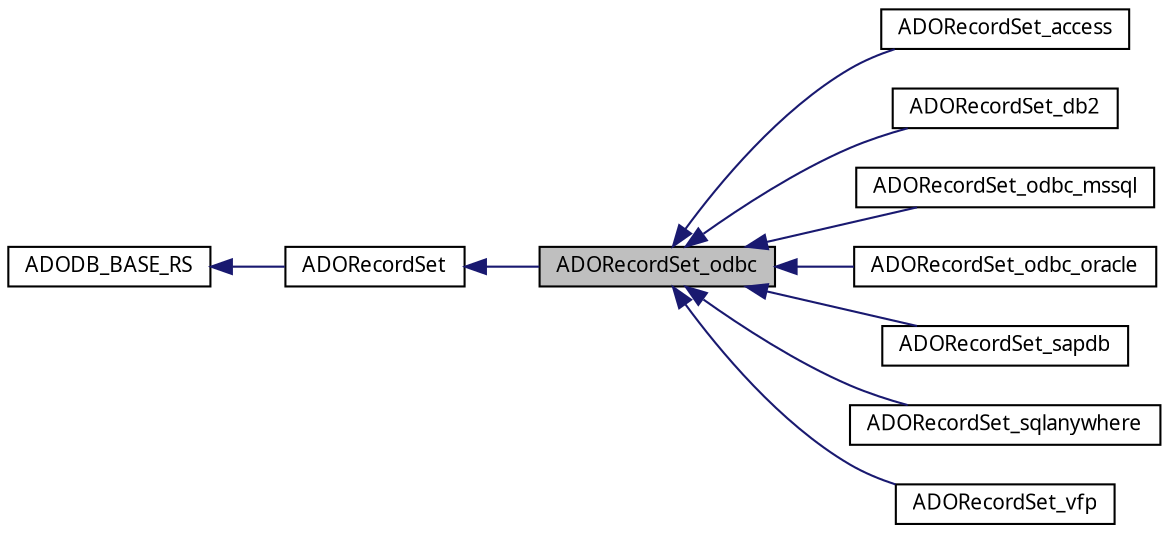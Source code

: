 digraph G
{
  bgcolor="transparent";
  edge [fontname="FreeSans.ttf",fontsize=10,labelfontname="FreeSans.ttf",labelfontsize=10];
  node [fontname="FreeSans.ttf",fontsize=10,shape=record];
  rankdir=LR;
  Node1 [label="ADORecordSet_odbc",height=0.2,width=0.4,color="black", fillcolor="grey75", style="filled" fontcolor="black"];
  Node2 -> Node1 [dir=back,color="midnightblue",fontsize=10,style="solid",fontname="FreeSans.ttf"];
  Node2 [label="ADORecordSet",height=0.2,width=0.4,color="black",URL="$class_a_d_o_record_set.html"];
  Node3 -> Node2 [dir=back,color="midnightblue",fontsize=10,style="solid",fontname="FreeSans.ttf"];
  Node3 [label="ADODB_BASE_RS",height=0.2,width=0.4,color="black",URL="$class_a_d_o_d_b___b_a_s_e___r_s.html"];
  Node1 -> Node4 [dir=back,color="midnightblue",fontsize=10,style="solid",fontname="FreeSans.ttf"];
  Node4 [label="ADORecordSet_access",height=0.2,width=0.4,color="black",URL="$class_a_d_o_record_set__access.html"];
  Node1 -> Node5 [dir=back,color="midnightblue",fontsize=10,style="solid",fontname="FreeSans.ttf"];
  Node5 [label="ADORecordSet_db2",height=0.2,width=0.4,color="black",URL="$class_a_d_o_record_set__db2.html"];
  Node1 -> Node6 [dir=back,color="midnightblue",fontsize=10,style="solid",fontname="FreeSans.ttf"];
  Node6 [label="ADORecordSet_odbc_mssql",height=0.2,width=0.4,color="black",URL="$class_a_d_o_record_set__odbc__mssql.html"];
  Node1 -> Node7 [dir=back,color="midnightblue",fontsize=10,style="solid",fontname="FreeSans.ttf"];
  Node7 [label="ADORecordSet_odbc_oracle",height=0.2,width=0.4,color="black",URL="$class_a_d_o_record_set__odbc__oracle.html"];
  Node1 -> Node8 [dir=back,color="midnightblue",fontsize=10,style="solid",fontname="FreeSans.ttf"];
  Node8 [label="ADORecordSet_sapdb",height=0.2,width=0.4,color="black",URL="$class_a_d_o_record_set__sapdb.html"];
  Node1 -> Node9 [dir=back,color="midnightblue",fontsize=10,style="solid",fontname="FreeSans.ttf"];
  Node9 [label="ADORecordSet_sqlanywhere",height=0.2,width=0.4,color="black",URL="$class_a_d_o_record_set__sqlanywhere.html"];
  Node1 -> Node10 [dir=back,color="midnightblue",fontsize=10,style="solid",fontname="FreeSans.ttf"];
  Node10 [label="ADORecordSet_vfp",height=0.2,width=0.4,color="black",URL="$class_a_d_o_record_set__vfp.html"];
}
